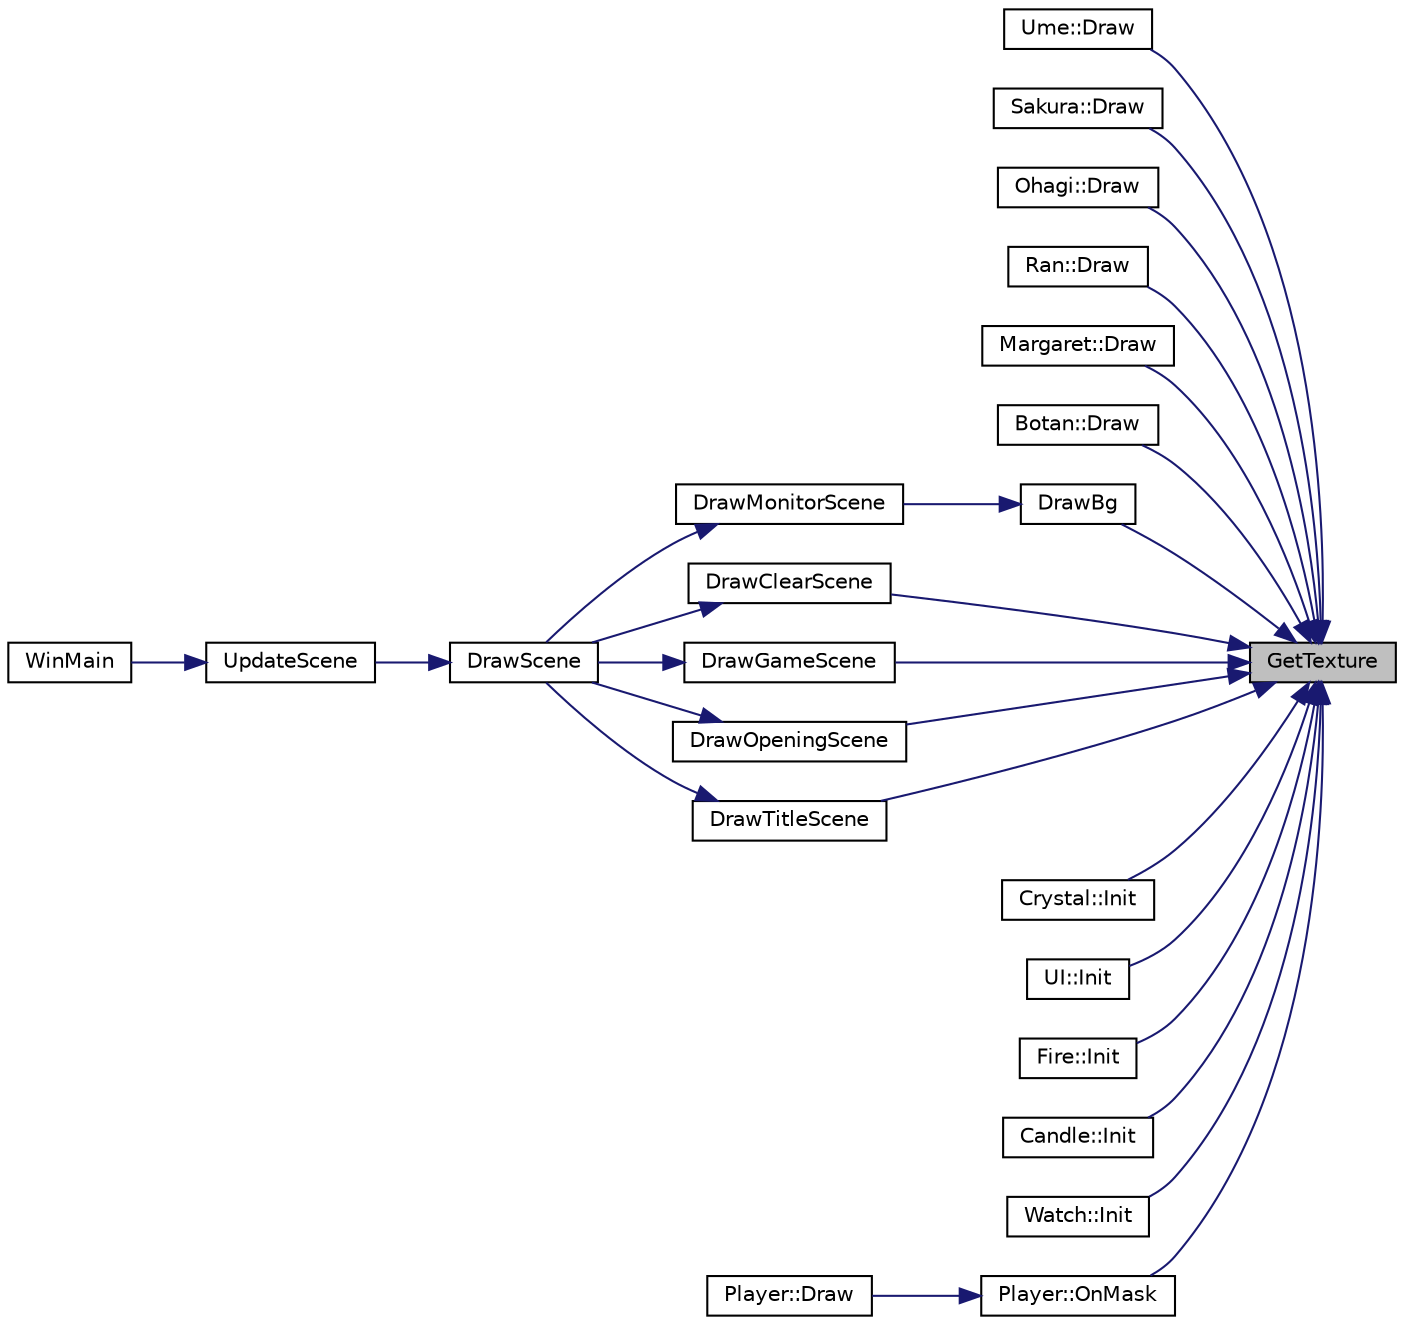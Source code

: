 digraph "GetTexture"
{
 // LATEX_PDF_SIZE
  edge [fontname="Helvetica",fontsize="10",labelfontname="Helvetica",labelfontsize="10"];
  node [fontname="Helvetica",fontsize="10",shape=record];
  rankdir="RL";
  Node1 [label="GetTexture",height=0.2,width=0.4,color="black", fillcolor="grey75", style="filled", fontcolor="black",tooltip="テクスチャデータの取得 指定されたカテゴリのテクスチャデータを取得する"];
  Node1 -> Node2 [dir="back",color="midnightblue",fontsize="10",style="solid"];
  Node2 [label="Ume::Draw",height=0.2,width=0.4,color="black", fillcolor="white", style="filled",URL="$class_ume.html#ad1efe4fe6e94575a8b83f683fd5fc6a6",tooltip=" "];
  Node1 -> Node3 [dir="back",color="midnightblue",fontsize="10",style="solid"];
  Node3 [label="Sakura::Draw",height=0.2,width=0.4,color="black", fillcolor="white", style="filled",URL="$class_sakura.html#a8200f9a5944764ba38e1d0dd6ce709e2",tooltip=" "];
  Node1 -> Node4 [dir="back",color="midnightblue",fontsize="10",style="solid"];
  Node4 [label="Ohagi::Draw",height=0.2,width=0.4,color="black", fillcolor="white", style="filled",URL="$class_ohagi.html#a2ccb7e8eb90221f8bc8ddc1e1a822461",tooltip=" "];
  Node1 -> Node5 [dir="back",color="midnightblue",fontsize="10",style="solid"];
  Node5 [label="Ran::Draw",height=0.2,width=0.4,color="black", fillcolor="white", style="filled",URL="$class_ran.html#a6fb3b82ff6f6585f72c60bb341a146a3",tooltip=" "];
  Node1 -> Node6 [dir="back",color="midnightblue",fontsize="10",style="solid"];
  Node6 [label="Margaret::Draw",height=0.2,width=0.4,color="black", fillcolor="white", style="filled",URL="$class_margaret.html#a9f235ef92d78e08b067afa1778bf7c86",tooltip=" "];
  Node1 -> Node7 [dir="back",color="midnightblue",fontsize="10",style="solid"];
  Node7 [label="Botan::Draw",height=0.2,width=0.4,color="black", fillcolor="white", style="filled",URL="$class_botan.html#ad255867f0c175804588e424917e7a9dc",tooltip=" "];
  Node1 -> Node8 [dir="back",color="midnightblue",fontsize="10",style="solid"];
  Node8 [label="DrawBg",height=0.2,width=0.4,color="black", fillcolor="white", style="filled",URL="$_monitor_scene_8cpp.html#ae5053d91a6e4f5b872b4228b8d29feca",tooltip=" "];
  Node8 -> Node9 [dir="back",color="midnightblue",fontsize="10",style="solid"];
  Node9 [label="DrawMonitorScene",height=0.2,width=0.4,color="black", fillcolor="white", style="filled",URL="$_monitor_scene_8h.html#a47e3106c0904c38712b612ed7ffa92bf",tooltip=" "];
  Node9 -> Node10 [dir="back",color="midnightblue",fontsize="10",style="solid"];
  Node10 [label="DrawScene",height=0.2,width=0.4,color="black", fillcolor="white", style="filled",URL="$_scene_8h.html#ad3af99165d3fa882579d67cea83e9eab",tooltip="シーン描画関数 シーンのオブジェクトを描画する 内部で各シーン毎の描画を行うので使用者がDrawTitleScene等を実行する必要はない"];
  Node10 -> Node11 [dir="back",color="midnightblue",fontsize="10",style="solid"];
  Node11 [label="UpdateScene",height=0.2,width=0.4,color="black", fillcolor="white", style="filled",URL="$_scene_8h.html#acfe836cd67330b4856bb8feff6d94684",tooltip="シーン実行関数 シーン処理を実行する 内部で各シーンを動かすので使用者がUpdateTitleScene等を実行する必要はない"];
  Node11 -> Node12 [dir="back",color="midnightblue",fontsize="10",style="solid"];
  Node12 [label="WinMain",height=0.2,width=0.4,color="black", fillcolor="white", style="filled",URL="$_main_8cpp.html#ae08e2eced892351db2a45383c3b982d6",tooltip=" "];
  Node1 -> Node13 [dir="back",color="midnightblue",fontsize="10",style="solid"];
  Node13 [label="DrawClearScene",height=0.2,width=0.4,color="black", fillcolor="white", style="filled",URL="$_clear_scene_8h.html#a154e4ba3962b084e7552af3a805726a0",tooltip="ゲームオーバーシーンの描画関数 ゲームオーバーシーンのオブジェクトを描画するための関数"];
  Node13 -> Node10 [dir="back",color="midnightblue",fontsize="10",style="solid"];
  Node1 -> Node14 [dir="back",color="midnightblue",fontsize="10",style="solid"];
  Node14 [label="DrawGameScene",height=0.2,width=0.4,color="black", fillcolor="white", style="filled",URL="$_game_scene_8h.html#a758cda2c7e70579e62ec2a9b4f4b7aa6",tooltip=" "];
  Node14 -> Node10 [dir="back",color="midnightblue",fontsize="10",style="solid"];
  Node1 -> Node15 [dir="back",color="midnightblue",fontsize="10",style="solid"];
  Node15 [label="DrawOpeningScene",height=0.2,width=0.4,color="black", fillcolor="white", style="filled",URL="$_opening_scene_8h.html#afafa0ea856d6013bbf2a3f749f5fab45",tooltip="ゲームオーバーシーンの描画関数 ゲームオーバーシーンのオブジェクトを描画するための関数"];
  Node15 -> Node10 [dir="back",color="midnightblue",fontsize="10",style="solid"];
  Node1 -> Node16 [dir="back",color="midnightblue",fontsize="10",style="solid"];
  Node16 [label="DrawTitleScene",height=0.2,width=0.4,color="black", fillcolor="white", style="filled",URL="$_title_scene_8h.html#a9ad700561ba709cf53cc96ea1e9833a6",tooltip="タイトルシーンの描画関数 タイトルシーンのオブジェクトを描画する関数"];
  Node16 -> Node10 [dir="back",color="midnightblue",fontsize="10",style="solid"];
  Node1 -> Node17 [dir="back",color="midnightblue",fontsize="10",style="solid"];
  Node17 [label="Crystal::Init",height=0.2,width=0.4,color="black", fillcolor="white", style="filled",URL="$class_crystal.html#ae53513bca380eedc662918a7164dbd68",tooltip="水晶の初期化 テクスチャの読み込み 座標の指定 オブジェクトサイズの指定"];
  Node1 -> Node18 [dir="back",color="midnightblue",fontsize="10",style="solid"];
  Node18 [label="UI::Init",height=0.2,width=0.4,color="black", fillcolor="white", style="filled",URL="$class_u_i.html#ace720e810124ecde6db91865b4f5b8b2",tooltip="各種データを m_Id に基づいて初期化 画像読み込み 座標の指定 アイテムの大きさを設定"];
  Node1 -> Node19 [dir="back",color="midnightblue",fontsize="10",style="solid"];
  Node19 [label="Fire::Init",height=0.2,width=0.4,color="black", fillcolor="white", style="filled",URL="$class_fire.html#a8097c9cbafd7d794fa4dfd8fc996f870",tooltip="各種データを m_Id に基づいて初期化 画像読み込み 座標の指定 アイテムの大きさを設定 画像の大きさを設定 m_Id に基づいて Candle をインスタンス化"];
  Node1 -> Node20 [dir="back",color="midnightblue",fontsize="10",style="solid"];
  Node20 [label="Candle::Init",height=0.2,width=0.4,color="black", fillcolor="white", style="filled",URL="$class_candle.html#a5bd211fe2840d31a0d82578f7fdcfa9c",tooltip="各種データを m_Id に基づいて初期化 画像読み込み 座標の指定 アイテムの大きさを設定 画像の大きさを設定"];
  Node1 -> Node21 [dir="back",color="midnightblue",fontsize="10",style="solid"];
  Node21 [label="Watch::Init",height=0.2,width=0.4,color="black", fillcolor="white", style="filled",URL="$class_watch.html#a92a6fe78df72c5dfa66b1d672af9c284",tooltip="時計の初期化 テクスチャの読み込み 座標の指定 オブジェクトサイズの指定"];
  Node1 -> Node22 [dir="back",color="midnightblue",fontsize="10",style="solid"];
  Node22 [label="Player::OnMask",height=0.2,width=0.4,color="black", fillcolor="white", style="filled",URL="$class_player.html#ace614875aaf28c64727890bc29f52dbd",tooltip=" "];
  Node22 -> Node23 [dir="back",color="midnightblue",fontsize="10",style="solid"];
  Node23 [label="Player::Draw",height=0.2,width=0.4,color="black", fillcolor="white", style="filled",URL="$class_player.html#a5b60ad157bb1e8debca89ed6903ca2a4",tooltip=" "];
}

